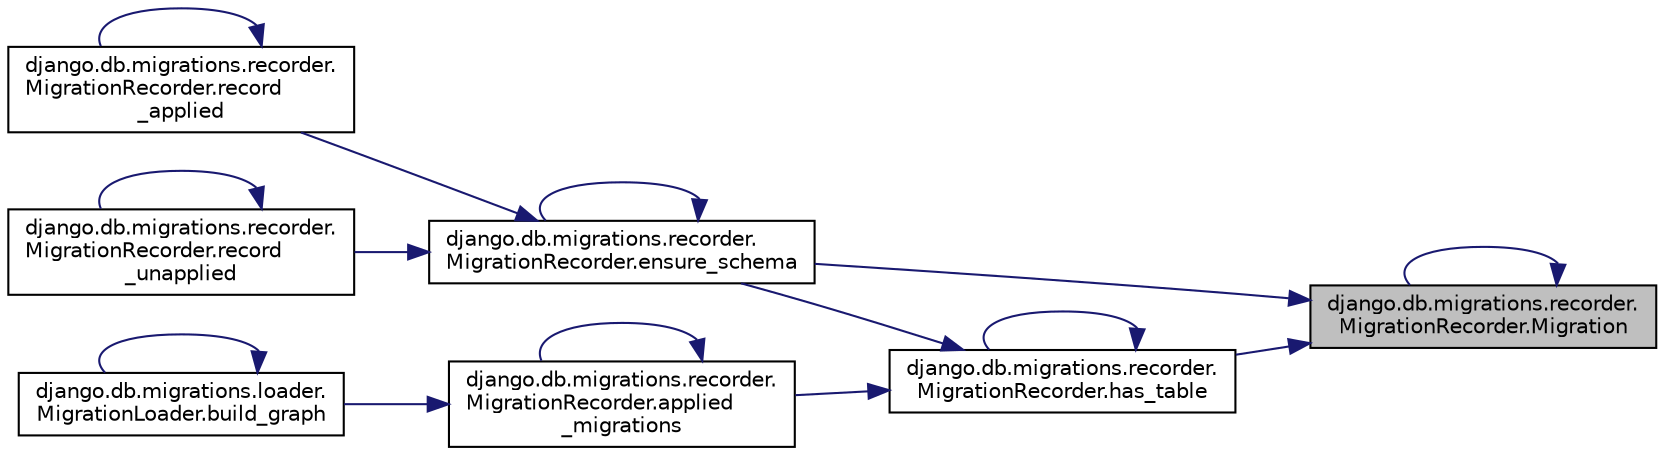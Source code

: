 digraph "django.db.migrations.recorder.MigrationRecorder.Migration"
{
 // LATEX_PDF_SIZE
  edge [fontname="Helvetica",fontsize="10",labelfontname="Helvetica",labelfontsize="10"];
  node [fontname="Helvetica",fontsize="10",shape=record];
  rankdir="RL";
  Node1 [label="django.db.migrations.recorder.\lMigrationRecorder.Migration",height=0.2,width=0.4,color="black", fillcolor="grey75", style="filled", fontcolor="black",tooltip=" "];
  Node1 -> Node2 [dir="back",color="midnightblue",fontsize="10",style="solid",fontname="Helvetica"];
  Node2 [label="django.db.migrations.recorder.\lMigrationRecorder.ensure_schema",height=0.2,width=0.4,color="black", fillcolor="white", style="filled",URL="$dc/ddf/classdjango_1_1db_1_1migrations_1_1recorder_1_1_migration_recorder.html#a85f0d70357fe2446758ed06644552bfc",tooltip=" "];
  Node2 -> Node2 [dir="back",color="midnightblue",fontsize="10",style="solid",fontname="Helvetica"];
  Node2 -> Node3 [dir="back",color="midnightblue",fontsize="10",style="solid",fontname="Helvetica"];
  Node3 [label="django.db.migrations.recorder.\lMigrationRecorder.record\l_applied",height=0.2,width=0.4,color="black", fillcolor="white", style="filled",URL="$dc/ddf/classdjango_1_1db_1_1migrations_1_1recorder_1_1_migration_recorder.html#ab9ddbb4091deb3cff71fee02a51b1c31",tooltip=" "];
  Node3 -> Node3 [dir="back",color="midnightblue",fontsize="10",style="solid",fontname="Helvetica"];
  Node2 -> Node4 [dir="back",color="midnightblue",fontsize="10",style="solid",fontname="Helvetica"];
  Node4 [label="django.db.migrations.recorder.\lMigrationRecorder.record\l_unapplied",height=0.2,width=0.4,color="black", fillcolor="white", style="filled",URL="$dc/ddf/classdjango_1_1db_1_1migrations_1_1recorder_1_1_migration_recorder.html#a15a56717f576bbca56fbd041c40fadd7",tooltip=" "];
  Node4 -> Node4 [dir="back",color="midnightblue",fontsize="10",style="solid",fontname="Helvetica"];
  Node1 -> Node5 [dir="back",color="midnightblue",fontsize="10",style="solid",fontname="Helvetica"];
  Node5 [label="django.db.migrations.recorder.\lMigrationRecorder.has_table",height=0.2,width=0.4,color="black", fillcolor="white", style="filled",URL="$dc/ddf/classdjango_1_1db_1_1migrations_1_1recorder_1_1_migration_recorder.html#ae3cb9b76f6d051f498c4f46d40f9fcb2",tooltip=" "];
  Node5 -> Node6 [dir="back",color="midnightblue",fontsize="10",style="solid",fontname="Helvetica"];
  Node6 [label="django.db.migrations.recorder.\lMigrationRecorder.applied\l_migrations",height=0.2,width=0.4,color="black", fillcolor="white", style="filled",URL="$dc/ddf/classdjango_1_1db_1_1migrations_1_1recorder_1_1_migration_recorder.html#a070544ccbb80ae4de5defc5ac11289bd",tooltip=" "];
  Node6 -> Node6 [dir="back",color="midnightblue",fontsize="10",style="solid",fontname="Helvetica"];
  Node6 -> Node7 [dir="back",color="midnightblue",fontsize="10",style="solid",fontname="Helvetica"];
  Node7 [label="django.db.migrations.loader.\lMigrationLoader.build_graph",height=0.2,width=0.4,color="black", fillcolor="white", style="filled",URL="$db/d6c/classdjango_1_1db_1_1migrations_1_1loader_1_1_migration_loader.html#ad6f59aecf79d1c0c0950ee56ddd23aa6",tooltip=" "];
  Node7 -> Node7 [dir="back",color="midnightblue",fontsize="10",style="solid",fontname="Helvetica"];
  Node5 -> Node2 [dir="back",color="midnightblue",fontsize="10",style="solid",fontname="Helvetica"];
  Node5 -> Node5 [dir="back",color="midnightblue",fontsize="10",style="solid",fontname="Helvetica"];
  Node1 -> Node1 [dir="back",color="midnightblue",fontsize="10",style="solid",fontname="Helvetica"];
}
